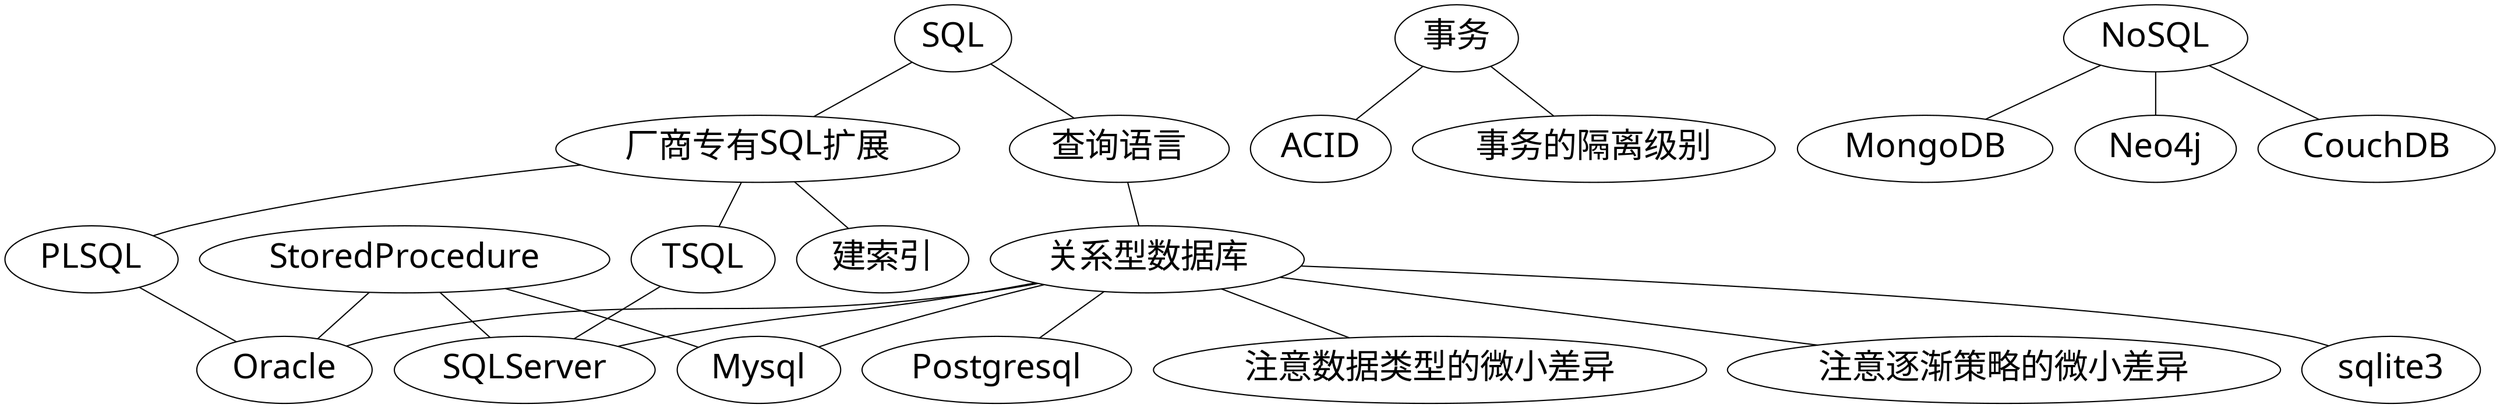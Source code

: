 graph database_k_map {
  node [fontname="Verdana", fontsize= 28, size="30,30"];
  关系型数据库 -- Mysql, Oracle, SQLServer, sqlite3, Postgresql;
  SQL -- 查询语言 -- 关系型数据库;
  关系型数据库 -- 注意数据类型的微小差异,注意逐渐策略的微小差异;
  SQL -- 厂商专有SQL扩展 -- TSQL,PLSQL,建索引;
  TSQL -- SQLServer;
  PLSQL -- Oracle;
  事务 -- ACID, 事务的隔离级别; 
  StoredProcedure -- Oracle, SQLServer,Mysql;
  NoSQL -- MongoDB, Neo4j, CouchDB;
} 